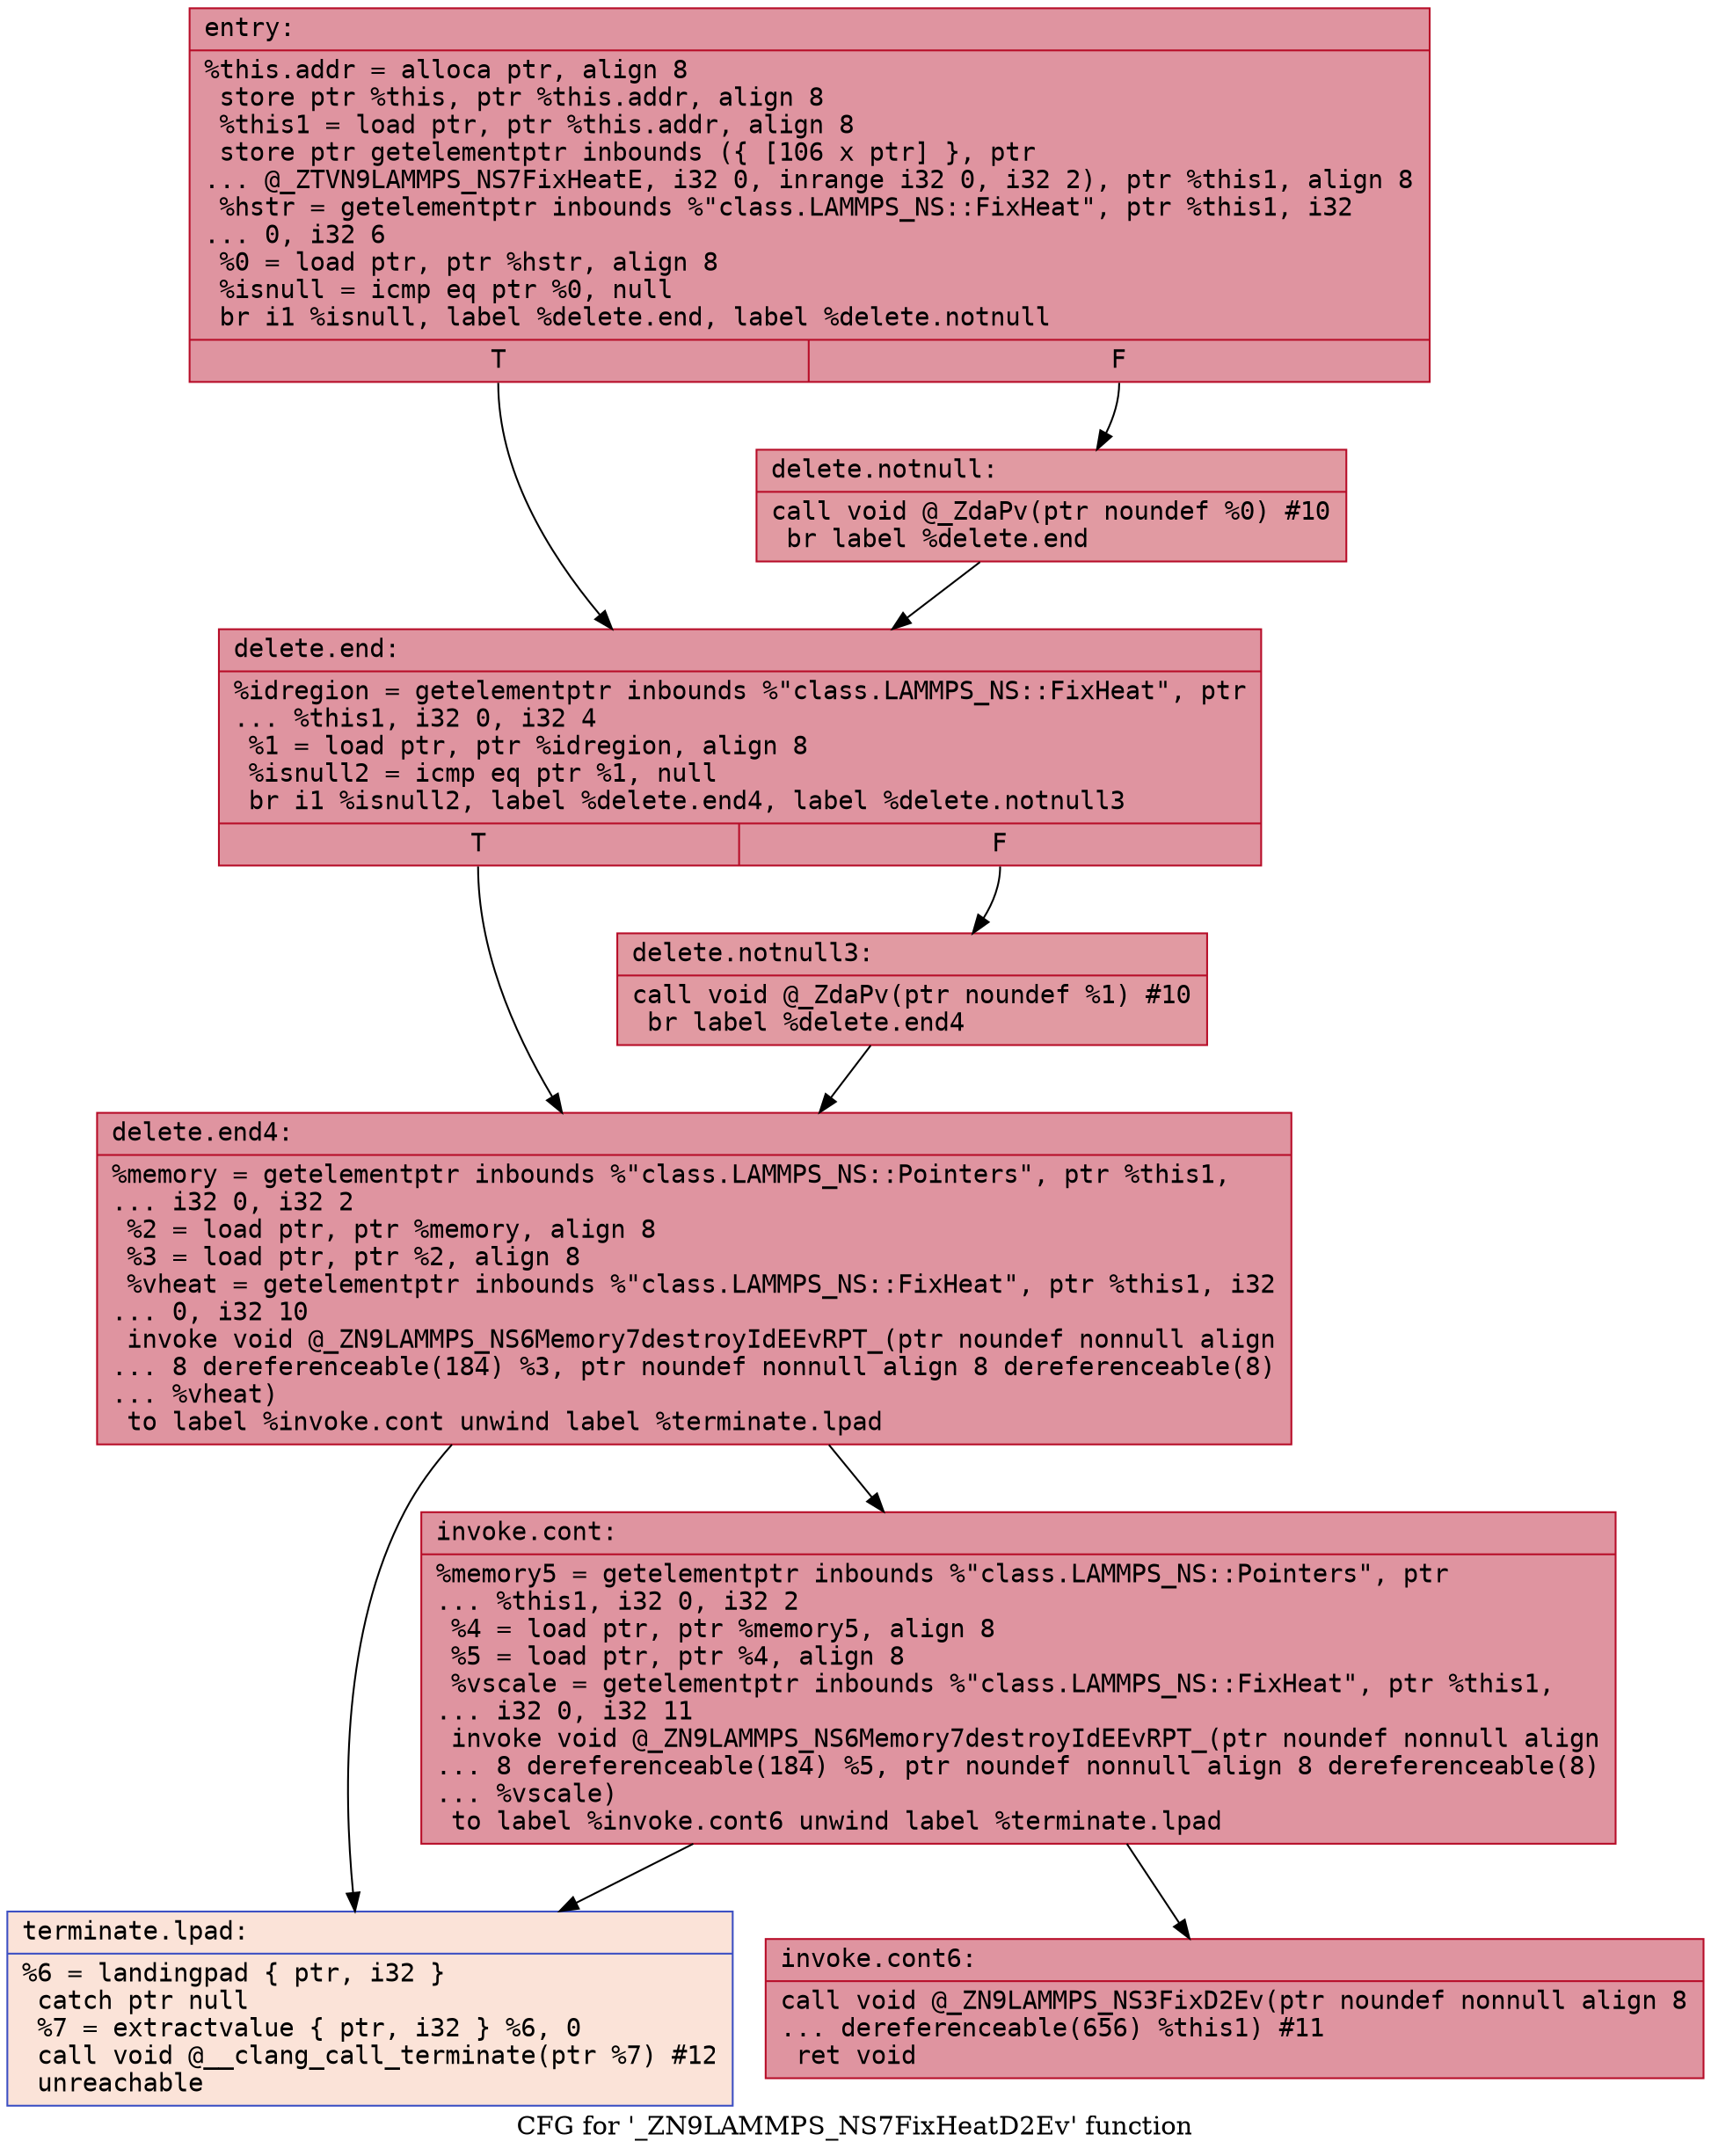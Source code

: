 digraph "CFG for '_ZN9LAMMPS_NS7FixHeatD2Ev' function" {
	label="CFG for '_ZN9LAMMPS_NS7FixHeatD2Ev' function";

	Node0x559ef2085ce0 [shape=record,color="#b70d28ff", style=filled, fillcolor="#b70d2870" fontname="Courier",label="{entry:\l|  %this.addr = alloca ptr, align 8\l  store ptr %this, ptr %this.addr, align 8\l  %this1 = load ptr, ptr %this.addr, align 8\l  store ptr getelementptr inbounds (\{ [106 x ptr] \}, ptr\l... @_ZTVN9LAMMPS_NS7FixHeatE, i32 0, inrange i32 0, i32 2), ptr %this1, align 8\l  %hstr = getelementptr inbounds %\"class.LAMMPS_NS::FixHeat\", ptr %this1, i32\l... 0, i32 6\l  %0 = load ptr, ptr %hstr, align 8\l  %isnull = icmp eq ptr %0, null\l  br i1 %isnull, label %delete.end, label %delete.notnull\l|{<s0>T|<s1>F}}"];
	Node0x559ef2085ce0:s0 -> Node0x559ef20860b0[tooltip="entry -> delete.end\nProbability 37.50%" ];
	Node0x559ef2085ce0:s1 -> Node0x559ef2086100[tooltip="entry -> delete.notnull\nProbability 62.50%" ];
	Node0x559ef2086100 [shape=record,color="#b70d28ff", style=filled, fillcolor="#bb1b2c70" fontname="Courier",label="{delete.notnull:\l|  call void @_ZdaPv(ptr noundef %0) #10\l  br label %delete.end\l}"];
	Node0x559ef2086100 -> Node0x559ef20860b0[tooltip="delete.notnull -> delete.end\nProbability 100.00%" ];
	Node0x559ef20860b0 [shape=record,color="#b70d28ff", style=filled, fillcolor="#b70d2870" fontname="Courier",label="{delete.end:\l|  %idregion = getelementptr inbounds %\"class.LAMMPS_NS::FixHeat\", ptr\l... %this1, i32 0, i32 4\l  %1 = load ptr, ptr %idregion, align 8\l  %isnull2 = icmp eq ptr %1, null\l  br i1 %isnull2, label %delete.end4, label %delete.notnull3\l|{<s0>T|<s1>F}}"];
	Node0x559ef20860b0:s0 -> Node0x559ef20865b0[tooltip="delete.end -> delete.end4\nProbability 37.50%" ];
	Node0x559ef20860b0:s1 -> Node0x559ef2086630[tooltip="delete.end -> delete.notnull3\nProbability 62.50%" ];
	Node0x559ef2086630 [shape=record,color="#b70d28ff", style=filled, fillcolor="#bb1b2c70" fontname="Courier",label="{delete.notnull3:\l|  call void @_ZdaPv(ptr noundef %1) #10\l  br label %delete.end4\l}"];
	Node0x559ef2086630 -> Node0x559ef20865b0[tooltip="delete.notnull3 -> delete.end4\nProbability 100.00%" ];
	Node0x559ef20865b0 [shape=record,color="#b70d28ff", style=filled, fillcolor="#b70d2870" fontname="Courier",label="{delete.end4:\l|  %memory = getelementptr inbounds %\"class.LAMMPS_NS::Pointers\", ptr %this1,\l... i32 0, i32 2\l  %2 = load ptr, ptr %memory, align 8\l  %3 = load ptr, ptr %2, align 8\l  %vheat = getelementptr inbounds %\"class.LAMMPS_NS::FixHeat\", ptr %this1, i32\l... 0, i32 10\l  invoke void @_ZN9LAMMPS_NS6Memory7destroyIdEEvRPT_(ptr noundef nonnull align\l... 8 dereferenceable(184) %3, ptr noundef nonnull align 8 dereferenceable(8)\l... %vheat)\l          to label %invoke.cont unwind label %terminate.lpad\l}"];
	Node0x559ef20865b0 -> Node0x559ef2086d70[tooltip="delete.end4 -> invoke.cont\nProbability 100.00%" ];
	Node0x559ef20865b0 -> Node0x559ef2086df0[tooltip="delete.end4 -> terminate.lpad\nProbability 0.00%" ];
	Node0x559ef2086d70 [shape=record,color="#b70d28ff", style=filled, fillcolor="#b70d2870" fontname="Courier",label="{invoke.cont:\l|  %memory5 = getelementptr inbounds %\"class.LAMMPS_NS::Pointers\", ptr\l... %this1, i32 0, i32 2\l  %4 = load ptr, ptr %memory5, align 8\l  %5 = load ptr, ptr %4, align 8\l  %vscale = getelementptr inbounds %\"class.LAMMPS_NS::FixHeat\", ptr %this1,\l... i32 0, i32 11\l  invoke void @_ZN9LAMMPS_NS6Memory7destroyIdEEvRPT_(ptr noundef nonnull align\l... 8 dereferenceable(184) %5, ptr noundef nonnull align 8 dereferenceable(8)\l... %vscale)\l          to label %invoke.cont6 unwind label %terminate.lpad\l}"];
	Node0x559ef2086d70 -> Node0x559ef2087330[tooltip="invoke.cont -> invoke.cont6\nProbability 100.00%" ];
	Node0x559ef2086d70 -> Node0x559ef2086df0[tooltip="invoke.cont -> terminate.lpad\nProbability 0.00%" ];
	Node0x559ef2087330 [shape=record,color="#b70d28ff", style=filled, fillcolor="#b70d2870" fontname="Courier",label="{invoke.cont6:\l|  call void @_ZN9LAMMPS_NS3FixD2Ev(ptr noundef nonnull align 8\l... dereferenceable(656) %this1) #11\l  ret void\l}"];
	Node0x559ef2086df0 [shape=record,color="#3d50c3ff", style=filled, fillcolor="#f6bfa670" fontname="Courier",label="{terminate.lpad:\l|  %6 = landingpad \{ ptr, i32 \}\l          catch ptr null\l  %7 = extractvalue \{ ptr, i32 \} %6, 0\l  call void @__clang_call_terminate(ptr %7) #12\l  unreachable\l}"];
}
